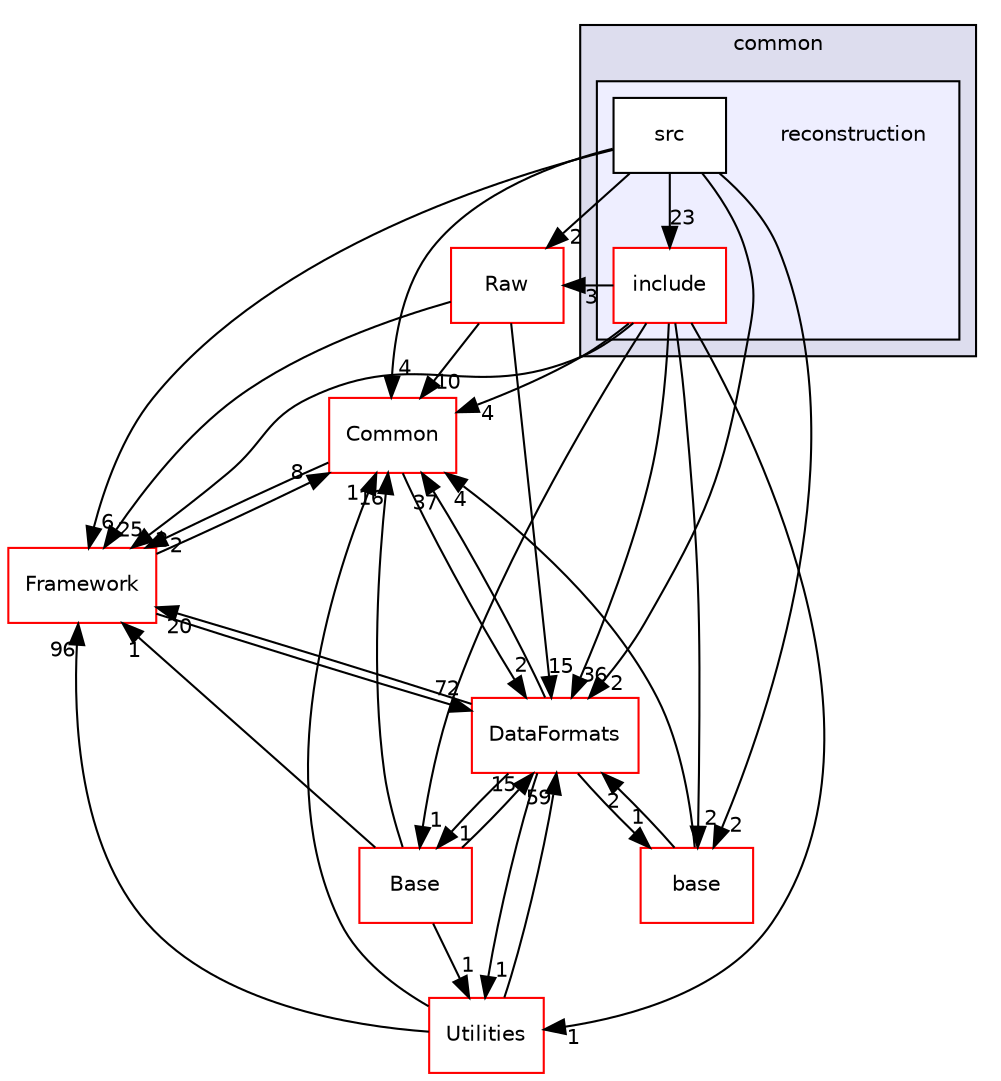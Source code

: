 digraph "/home/travis/build/AliceO2Group/AliceO2/Detectors/ITSMFT/common/reconstruction" {
  bgcolor=transparent;
  compound=true
  node [ fontsize="10", fontname="Helvetica"];
  edge [ labelfontsize="10", labelfontname="Helvetica"];
  subgraph clusterdir_85bf31a2e8d306e7598ffcb73f8df6bf {
    graph [ bgcolor="#ddddee", pencolor="black", label="common" fontname="Helvetica", fontsize="10", URL="dir_85bf31a2e8d306e7598ffcb73f8df6bf.html"]
  subgraph clusterdir_2174d8cbbd82d5c404dd04814f845a3a {
    graph [ bgcolor="#eeeeff", pencolor="black", label="" URL="dir_2174d8cbbd82d5c404dd04814f845a3a.html"];
    dir_2174d8cbbd82d5c404dd04814f845a3a [shape=plaintext label="reconstruction"];
    dir_5ae603abd45d2d750401429407a7bf9c [shape=box label="include" color="red" fillcolor="white" style="filled" URL="dir_5ae603abd45d2d750401429407a7bf9c.html"];
    dir_2382d22bdf51ce6783d3a58c2cee3de2 [shape=box label="src" color="black" fillcolor="white" style="filled" URL="dir_2382d22bdf51ce6783d3a58c2cee3de2.html"];
  }
  }
  dir_4ab6b4cc6a7edbff49100e9123df213f [shape=box label="Common" color="red" URL="dir_4ab6b4cc6a7edbff49100e9123df213f.html"];
  dir_b05a5fa85f84bfc9013183c9d87f9a36 [shape=box label="Utilities" color="red" URL="dir_b05a5fa85f84bfc9013183c9d87f9a36.html"];
  dir_37c90836491b695b472bf98d1be8336b [shape=box label="Base" color="red" URL="dir_37c90836491b695b472bf98d1be8336b.html"];
  dir_7c9998090bca7c4aa89c05dd66fe73f5 [shape=box label="base" color="red" URL="dir_7c9998090bca7c4aa89c05dd66fe73f5.html"];
  dir_bcbb2cf9a3d3d83e5515c82071a07177 [shape=box label="Framework" color="red" URL="dir_bcbb2cf9a3d3d83e5515c82071a07177.html"];
  dir_26637d1bd82229bc9ed97f7e706be743 [shape=box label="Raw" color="red" URL="dir_26637d1bd82229bc9ed97f7e706be743.html"];
  dir_2171f7ec022c5423887b07c69b2f5b48 [shape=box label="DataFormats" color="red" URL="dir_2171f7ec022c5423887b07c69b2f5b48.html"];
  dir_5ae603abd45d2d750401429407a7bf9c->dir_4ab6b4cc6a7edbff49100e9123df213f [headlabel="4", labeldistance=1.5 headhref="dir_000374_000032.html"];
  dir_5ae603abd45d2d750401429407a7bf9c->dir_b05a5fa85f84bfc9013183c9d87f9a36 [headlabel="1", labeldistance=1.5 headhref="dir_000374_000615.html"];
  dir_5ae603abd45d2d750401429407a7bf9c->dir_37c90836491b695b472bf98d1be8336b [headlabel="1", labeldistance=1.5 headhref="dir_000374_000280.html"];
  dir_5ae603abd45d2d750401429407a7bf9c->dir_7c9998090bca7c4aa89c05dd66fe73f5 [headlabel="2", labeldistance=1.5 headhref="dir_000374_000514.html"];
  dir_5ae603abd45d2d750401429407a7bf9c->dir_bcbb2cf9a3d3d83e5515c82071a07177 [headlabel="2", labeldistance=1.5 headhref="dir_000374_000058.html"];
  dir_5ae603abd45d2d750401429407a7bf9c->dir_26637d1bd82229bc9ed97f7e706be743 [headlabel="3", labeldistance=1.5 headhref="dir_000374_000620.html"];
  dir_5ae603abd45d2d750401429407a7bf9c->dir_2171f7ec022c5423887b07c69b2f5b48 [headlabel="36", labeldistance=1.5 headhref="dir_000374_000085.html"];
  dir_4ab6b4cc6a7edbff49100e9123df213f->dir_bcbb2cf9a3d3d83e5515c82071a07177 [headlabel="2", labeldistance=1.5 headhref="dir_000032_000058.html"];
  dir_4ab6b4cc6a7edbff49100e9123df213f->dir_2171f7ec022c5423887b07c69b2f5b48 [headlabel="2", labeldistance=1.5 headhref="dir_000032_000085.html"];
  dir_2382d22bdf51ce6783d3a58c2cee3de2->dir_5ae603abd45d2d750401429407a7bf9c [headlabel="23", labeldistance=1.5 headhref="dir_000386_000374.html"];
  dir_2382d22bdf51ce6783d3a58c2cee3de2->dir_4ab6b4cc6a7edbff49100e9123df213f [headlabel="4", labeldistance=1.5 headhref="dir_000386_000032.html"];
  dir_2382d22bdf51ce6783d3a58c2cee3de2->dir_7c9998090bca7c4aa89c05dd66fe73f5 [headlabel="2", labeldistance=1.5 headhref="dir_000386_000514.html"];
  dir_2382d22bdf51ce6783d3a58c2cee3de2->dir_bcbb2cf9a3d3d83e5515c82071a07177 [headlabel="6", labeldistance=1.5 headhref="dir_000386_000058.html"];
  dir_2382d22bdf51ce6783d3a58c2cee3de2->dir_26637d1bd82229bc9ed97f7e706be743 [headlabel="2", labeldistance=1.5 headhref="dir_000386_000620.html"];
  dir_2382d22bdf51ce6783d3a58c2cee3de2->dir_2171f7ec022c5423887b07c69b2f5b48 [headlabel="2", labeldistance=1.5 headhref="dir_000386_000085.html"];
  dir_b05a5fa85f84bfc9013183c9d87f9a36->dir_4ab6b4cc6a7edbff49100e9123df213f [headlabel="1", labeldistance=1.5 headhref="dir_000615_000032.html"];
  dir_b05a5fa85f84bfc9013183c9d87f9a36->dir_bcbb2cf9a3d3d83e5515c82071a07177 [headlabel="96", labeldistance=1.5 headhref="dir_000615_000058.html"];
  dir_b05a5fa85f84bfc9013183c9d87f9a36->dir_2171f7ec022c5423887b07c69b2f5b48 [headlabel="59", labeldistance=1.5 headhref="dir_000615_000085.html"];
  dir_37c90836491b695b472bf98d1be8336b->dir_4ab6b4cc6a7edbff49100e9123df213f [headlabel="16", labeldistance=1.5 headhref="dir_000280_000032.html"];
  dir_37c90836491b695b472bf98d1be8336b->dir_b05a5fa85f84bfc9013183c9d87f9a36 [headlabel="1", labeldistance=1.5 headhref="dir_000280_000615.html"];
  dir_37c90836491b695b472bf98d1be8336b->dir_bcbb2cf9a3d3d83e5515c82071a07177 [headlabel="1", labeldistance=1.5 headhref="dir_000280_000058.html"];
  dir_37c90836491b695b472bf98d1be8336b->dir_2171f7ec022c5423887b07c69b2f5b48 [headlabel="15", labeldistance=1.5 headhref="dir_000280_000085.html"];
  dir_7c9998090bca7c4aa89c05dd66fe73f5->dir_4ab6b4cc6a7edbff49100e9123df213f [headlabel="4", labeldistance=1.5 headhref="dir_000514_000032.html"];
  dir_7c9998090bca7c4aa89c05dd66fe73f5->dir_2171f7ec022c5423887b07c69b2f5b48 [headlabel="2", labeldistance=1.5 headhref="dir_000514_000085.html"];
  dir_bcbb2cf9a3d3d83e5515c82071a07177->dir_4ab6b4cc6a7edbff49100e9123df213f [headlabel="8", labeldistance=1.5 headhref="dir_000058_000032.html"];
  dir_bcbb2cf9a3d3d83e5515c82071a07177->dir_2171f7ec022c5423887b07c69b2f5b48 [headlabel="72", labeldistance=1.5 headhref="dir_000058_000085.html"];
  dir_26637d1bd82229bc9ed97f7e706be743->dir_4ab6b4cc6a7edbff49100e9123df213f [headlabel="10", labeldistance=1.5 headhref="dir_000620_000032.html"];
  dir_26637d1bd82229bc9ed97f7e706be743->dir_bcbb2cf9a3d3d83e5515c82071a07177 [headlabel="25", labeldistance=1.5 headhref="dir_000620_000058.html"];
  dir_26637d1bd82229bc9ed97f7e706be743->dir_2171f7ec022c5423887b07c69b2f5b48 [headlabel="15", labeldistance=1.5 headhref="dir_000620_000085.html"];
  dir_2171f7ec022c5423887b07c69b2f5b48->dir_4ab6b4cc6a7edbff49100e9123df213f [headlabel="37", labeldistance=1.5 headhref="dir_000085_000032.html"];
  dir_2171f7ec022c5423887b07c69b2f5b48->dir_b05a5fa85f84bfc9013183c9d87f9a36 [headlabel="1", labeldistance=1.5 headhref="dir_000085_000615.html"];
  dir_2171f7ec022c5423887b07c69b2f5b48->dir_37c90836491b695b472bf98d1be8336b [headlabel="1", labeldistance=1.5 headhref="dir_000085_000280.html"];
  dir_2171f7ec022c5423887b07c69b2f5b48->dir_7c9998090bca7c4aa89c05dd66fe73f5 [headlabel="1", labeldistance=1.5 headhref="dir_000085_000514.html"];
  dir_2171f7ec022c5423887b07c69b2f5b48->dir_bcbb2cf9a3d3d83e5515c82071a07177 [headlabel="20", labeldistance=1.5 headhref="dir_000085_000058.html"];
}
